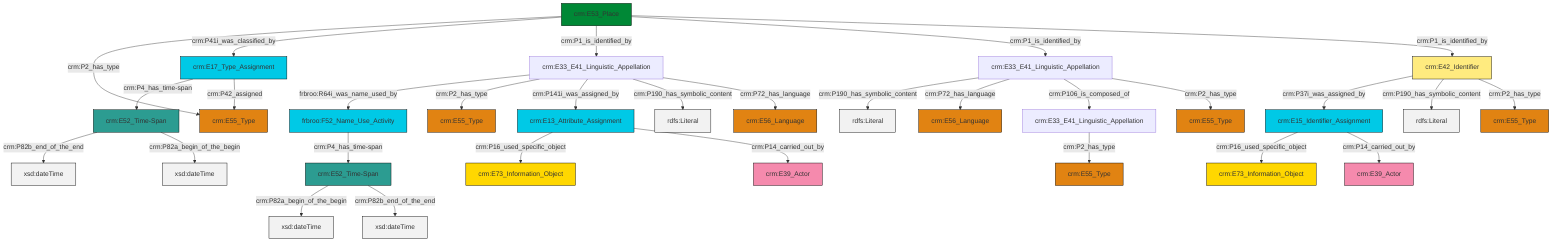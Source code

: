 graph TD
classDef Literal fill:#f2f2f2,stroke:#000000;
classDef CRM_Entity fill:#FFFFFF,stroke:#000000;
classDef Temporal_Entity fill:#00C9E6, stroke:#000000;
classDef Type fill:#E18312, stroke:#000000;
classDef Time-Span fill:#2C9C91, stroke:#000000;
classDef Appellation fill:#FFEB7F, stroke:#000000;
classDef Place fill:#008836, stroke:#000000;
classDef Persistent_Item fill:#B266B2, stroke:#000000;
classDef Conceptual_Object fill:#FFD700, stroke:#000000;
classDef Physical_Thing fill:#D2B48C, stroke:#000000;
classDef Actor fill:#f58aad, stroke:#000000;
classDef PC_Classes fill:#4ce600, stroke:#000000;
classDef Multi fill:#cccccc,stroke:#000000;

0["crm:E33_E41_Linguistic_Appellation"]:::Default -->|crm:P190_has_symbolic_content| 1[rdfs:Literal]:::Literal
2["crm:E13_Attribute_Assignment"]:::Temporal_Entity -->|crm:P16_used_specific_object| 3["crm:E73_Information_Object"]:::Conceptual_Object
4["crm:E17_Type_Assignment"]:::Temporal_Entity -->|crm:P4_has_time-span| 5["crm:E52_Time-Span"]:::Time-Span
8["frbroo:F52_Name_Use_Activity"]:::Temporal_Entity -->|crm:P4_has_time-span| 9["crm:E52_Time-Span"]:::Time-Span
10["crm:E53_Place"]:::Place -->|crm:P2_has_type| 11["crm:E55_Type"]:::Type
5["crm:E52_Time-Span"]:::Time-Span -->|crm:P82b_end_of_the_end| 20[xsd:dateTime]:::Literal
18["crm:E33_E41_Linguistic_Appellation"]:::Default -->|frbroo:R64i_was_name_used_by| 8["frbroo:F52_Name_Use_Activity"]:::Temporal_Entity
24["crm:E42_Identifier"]:::Appellation -->|crm:P37i_was_assigned_by| 25["crm:E15_Identifier_Assignment"]:::Temporal_Entity
0["crm:E33_E41_Linguistic_Appellation"]:::Default -->|crm:P72_has_language| 16["crm:E56_Language"]:::Type
24["crm:E42_Identifier"]:::Appellation -->|crm:P190_has_symbolic_content| 26[rdfs:Literal]:::Literal
24["crm:E42_Identifier"]:::Appellation -->|crm:P2_has_type| 21["crm:E55_Type"]:::Type
25["crm:E15_Identifier_Assignment"]:::Temporal_Entity -->|crm:P16_used_specific_object| 28["crm:E73_Information_Object"]:::Conceptual_Object
4["crm:E17_Type_Assignment"]:::Temporal_Entity -->|crm:P42_assigned| 11["crm:E55_Type"]:::Type
10["crm:E53_Place"]:::Place -->|crm:P41i_was_classified_by| 4["crm:E17_Type_Assignment"]:::Temporal_Entity
10["crm:E53_Place"]:::Place -->|crm:P1_is_identified_by| 18["crm:E33_E41_Linguistic_Appellation"]:::Default
10["crm:E53_Place"]:::Place -->|crm:P1_is_identified_by| 0["crm:E33_E41_Linguistic_Appellation"]:::Default
18["crm:E33_E41_Linguistic_Appellation"]:::Default -->|crm:P2_has_type| 12["crm:E55_Type"]:::Type
5["crm:E52_Time-Span"]:::Time-Span -->|crm:P82a_begin_of_the_begin| 39[xsd:dateTime]:::Literal
25["crm:E15_Identifier_Assignment"]:::Temporal_Entity -->|crm:P14_carried_out_by| 14["crm:E39_Actor"]:::Actor
18["crm:E33_E41_Linguistic_Appellation"]:::Default -->|crm:P141i_was_assigned_by| 2["crm:E13_Attribute_Assignment"]:::Temporal_Entity
9["crm:E52_Time-Span"]:::Time-Span -->|crm:P82a_begin_of_the_begin| 40[xsd:dateTime]:::Literal
29["crm:E33_E41_Linguistic_Appellation"]:::Default -->|crm:P2_has_type| 6["crm:E55_Type"]:::Type
0["crm:E33_E41_Linguistic_Appellation"]:::Default -->|crm:P106_is_composed_of| 29["crm:E33_E41_Linguistic_Appellation"]:::Default
18["crm:E33_E41_Linguistic_Appellation"]:::Default -->|crm:P190_has_symbolic_content| 46[rdfs:Literal]:::Literal
0["crm:E33_E41_Linguistic_Appellation"]:::Default -->|crm:P2_has_type| 42["crm:E55_Type"]:::Type
2["crm:E13_Attribute_Assignment"]:::Temporal_Entity -->|crm:P14_carried_out_by| 32["crm:E39_Actor"]:::Actor
9["crm:E52_Time-Span"]:::Time-Span -->|crm:P82b_end_of_the_end| 47[xsd:dateTime]:::Literal
10["crm:E53_Place"]:::Place -->|crm:P1_is_identified_by| 24["crm:E42_Identifier"]:::Appellation
18["crm:E33_E41_Linguistic_Appellation"]:::Default -->|crm:P72_has_language| 34["crm:E56_Language"]:::Type